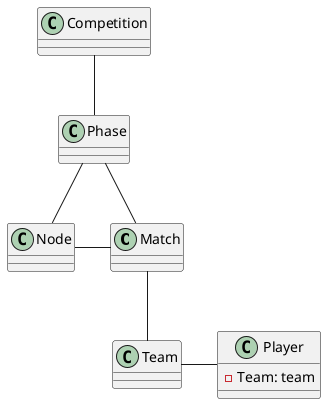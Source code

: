 @startuml

class Match{

}

class Competition{

}

class Team{

}

class Player{
    -Team: team
}

class Node{

}

class Phase{

}

Player -left- Team
Match -- Team
Phase -- Match
Competition -- Phase
Phase -- Node
Match -left- Node


@enduml